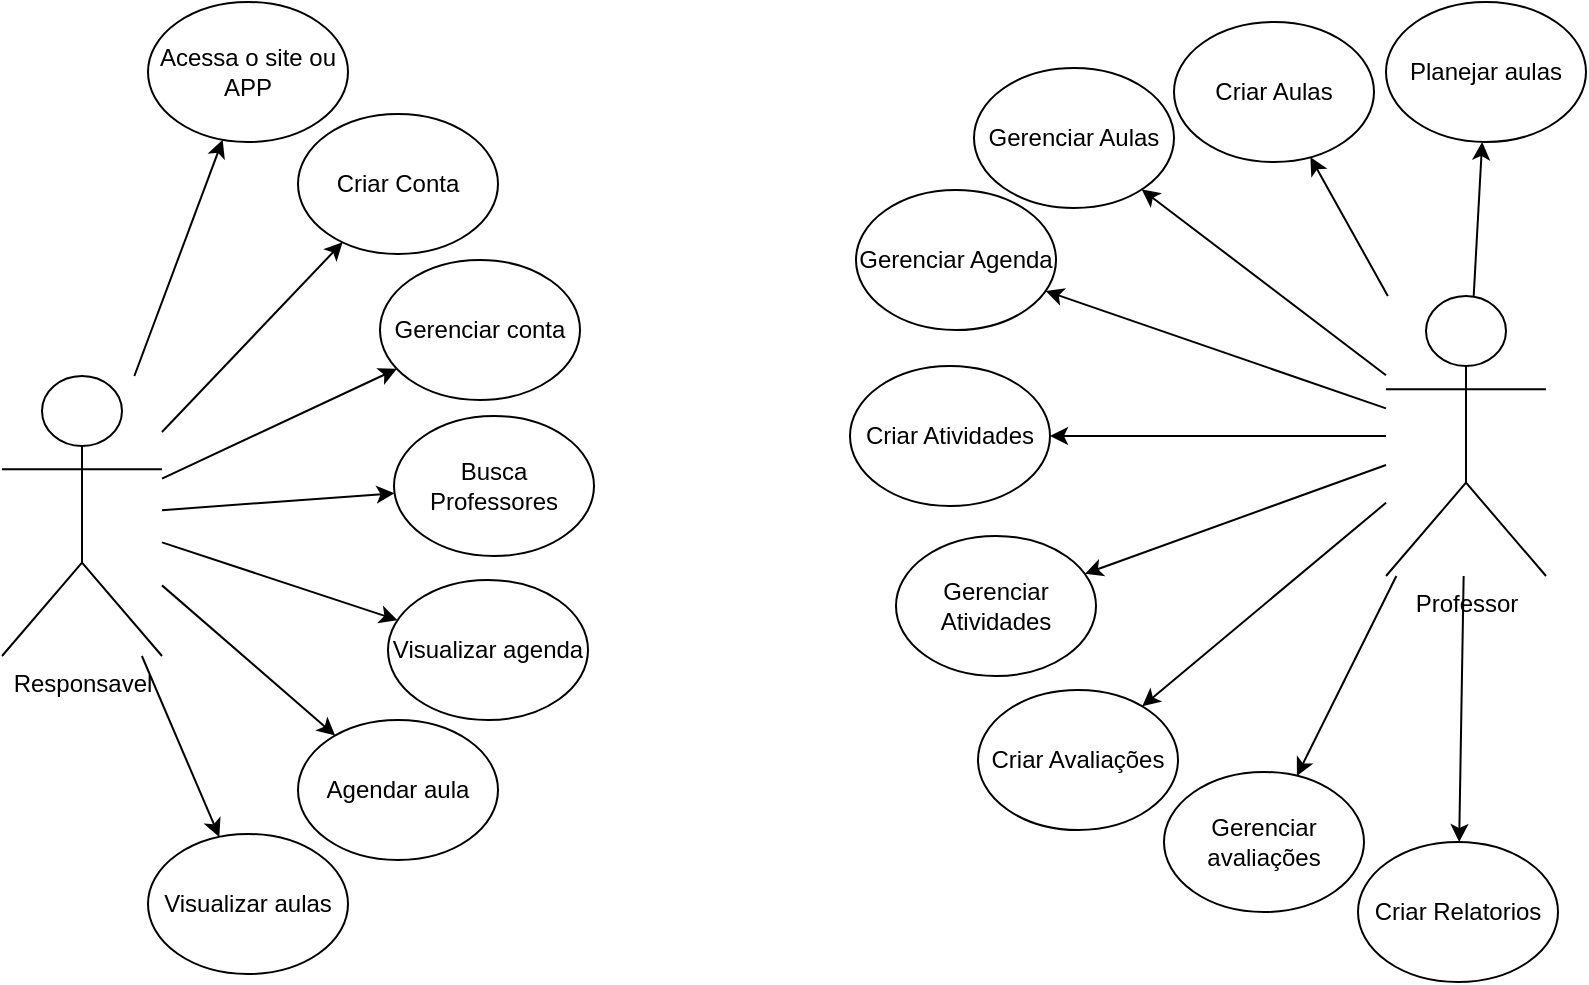 <mxfile version="26.2.12" pages="2">
  <diagram name="Página-1" id="_fJPHz3GEHOpVOtCrLtM">
    <mxGraphModel dx="1108" dy="609" grid="0" gridSize="10" guides="1" tooltips="1" connect="1" arrows="1" fold="1" page="1" pageScale="1" pageWidth="827" pageHeight="1169" background="#ffffff" math="0" shadow="0">
      <root>
        <mxCell id="0" />
        <mxCell id="1" parent="0" />
        <mxCell id="9yZYR11vGM9fc_dX3TNe-1" value="Responsavel" style="shape=umlActor;verticalLabelPosition=bottom;verticalAlign=top;html=1;outlineConnect=0;" parent="1" vertex="1">
          <mxGeometry x="14" y="215" width="80" height="140" as="geometry" />
        </mxCell>
        <mxCell id="9yZYR11vGM9fc_dX3TNe-2" value="Criar Conta" style="ellipse;whiteSpace=wrap;html=1;" parent="1" vertex="1">
          <mxGeometry x="162" y="84" width="100" height="70" as="geometry" />
        </mxCell>
        <mxCell id="9yZYR11vGM9fc_dX3TNe-3" value="Gerenciar conta" style="ellipse;whiteSpace=wrap;html=1;" parent="1" vertex="1">
          <mxGeometry x="203" y="157" width="100" height="70" as="geometry" />
        </mxCell>
        <mxCell id="9yZYR11vGM9fc_dX3TNe-4" value="Visualizar agenda" style="ellipse;whiteSpace=wrap;html=1;" parent="1" vertex="1">
          <mxGeometry x="207" y="317" width="100" height="70" as="geometry" />
        </mxCell>
        <mxCell id="9yZYR11vGM9fc_dX3TNe-5" value="Agendar aula" style="ellipse;whiteSpace=wrap;html=1;" parent="1" vertex="1">
          <mxGeometry x="162" y="387" width="100" height="70" as="geometry" />
        </mxCell>
        <mxCell id="9yZYR11vGM9fc_dX3TNe-6" value="Visualizar aulas" style="ellipse;whiteSpace=wrap;html=1;" parent="1" vertex="1">
          <mxGeometry x="87" y="444" width="100" height="70" as="geometry" />
        </mxCell>
        <mxCell id="9yZYR11vGM9fc_dX3TNe-8" value="" style="endArrow=classic;html=1;rounded=0;" parent="1" source="9yZYR11vGM9fc_dX3TNe-1" target="9yZYR11vGM9fc_dX3TNe-2" edge="1">
          <mxGeometry width="50" height="50" relative="1" as="geometry">
            <mxPoint x="408" y="304" as="sourcePoint" />
            <mxPoint x="458" y="254" as="targetPoint" />
          </mxGeometry>
        </mxCell>
        <mxCell id="9yZYR11vGM9fc_dX3TNe-9" value="" style="endArrow=classic;html=1;rounded=0;" parent="1" source="9yZYR11vGM9fc_dX3TNe-1" target="9yZYR11vGM9fc_dX3TNe-3" edge="1">
          <mxGeometry width="50" height="50" relative="1" as="geometry">
            <mxPoint x="138" y="253" as="sourcePoint" />
            <mxPoint x="287" y="114" as="targetPoint" />
          </mxGeometry>
        </mxCell>
        <mxCell id="9yZYR11vGM9fc_dX3TNe-10" value="" style="endArrow=classic;html=1;rounded=0;" parent="1" source="9yZYR11vGM9fc_dX3TNe-1" target="9yZYR11vGM9fc_dX3TNe-4" edge="1">
          <mxGeometry width="50" height="50" relative="1" as="geometry">
            <mxPoint x="138" y="222" as="sourcePoint" />
            <mxPoint x="278" y="143" as="targetPoint" />
          </mxGeometry>
        </mxCell>
        <mxCell id="9yZYR11vGM9fc_dX3TNe-11" value="" style="endArrow=classic;html=1;rounded=0;" parent="1" source="9yZYR11vGM9fc_dX3TNe-1" target="9yZYR11vGM9fc_dX3TNe-5" edge="1">
          <mxGeometry width="50" height="50" relative="1" as="geometry">
            <mxPoint x="138" y="237" as="sourcePoint" />
            <mxPoint x="270" y="212" as="targetPoint" />
          </mxGeometry>
        </mxCell>
        <mxCell id="9yZYR11vGM9fc_dX3TNe-12" value="" style="endArrow=classic;html=1;rounded=0;" parent="1" source="9yZYR11vGM9fc_dX3TNe-1" target="9yZYR11vGM9fc_dX3TNe-6" edge="1">
          <mxGeometry width="50" height="50" relative="1" as="geometry">
            <mxPoint x="138" y="251" as="sourcePoint" />
            <mxPoint x="270" y="276" as="targetPoint" />
          </mxGeometry>
        </mxCell>
        <mxCell id="9yZYR11vGM9fc_dX3TNe-14" value="Professor" style="shape=umlActor;verticalLabelPosition=bottom;verticalAlign=top;html=1;outlineConnect=0;" parent="1" vertex="1">
          <mxGeometry x="706" y="175" width="80" height="140" as="geometry" />
        </mxCell>
        <mxCell id="9yZYR11vGM9fc_dX3TNe-15" value="Gerenciar Agenda" style="ellipse;whiteSpace=wrap;html=1;" parent="1" vertex="1">
          <mxGeometry x="441" y="122" width="100" height="70" as="geometry" />
        </mxCell>
        <mxCell id="9yZYR11vGM9fc_dX3TNe-16" value="Criar Aulas" style="ellipse;whiteSpace=wrap;html=1;" parent="1" vertex="1">
          <mxGeometry x="600" y="38" width="100" height="70" as="geometry" />
        </mxCell>
        <mxCell id="9yZYR11vGM9fc_dX3TNe-17" value="Gerenciar Aulas" style="ellipse;whiteSpace=wrap;html=1;" parent="1" vertex="1">
          <mxGeometry x="500" y="61" width="100" height="70" as="geometry" />
        </mxCell>
        <mxCell id="9yZYR11vGM9fc_dX3TNe-18" value="Criar Avaliações" style="ellipse;whiteSpace=wrap;html=1;" parent="1" vertex="1">
          <mxGeometry x="502" y="372" width="100" height="70" as="geometry" />
        </mxCell>
        <mxCell id="9yZYR11vGM9fc_dX3TNe-19" value="Gerenciar avaliações" style="ellipse;whiteSpace=wrap;html=1;" parent="1" vertex="1">
          <mxGeometry x="595" y="413" width="100" height="70" as="geometry" />
        </mxCell>
        <mxCell id="9yZYR11vGM9fc_dX3TNe-22" value="" style="endArrow=classic;html=1;rounded=0;" parent="1" source="9yZYR11vGM9fc_dX3TNe-14" target="9yZYR11vGM9fc_dX3TNe-15" edge="1">
          <mxGeometry width="50" height="50" relative="1" as="geometry">
            <mxPoint x="689" y="274.353" as="sourcePoint" />
            <mxPoint x="408" y="347" as="targetPoint" />
          </mxGeometry>
        </mxCell>
        <mxCell id="9yZYR11vGM9fc_dX3TNe-23" value="" style="endArrow=classic;html=1;rounded=0;" parent="1" source="9yZYR11vGM9fc_dX3TNe-14" target="9yZYR11vGM9fc_dX3TNe-16" edge="1">
          <mxGeometry width="50" height="50" relative="1" as="geometry">
            <mxPoint x="689" y="241.421" as="sourcePoint" />
            <mxPoint x="600.795" y="76.708" as="targetPoint" />
          </mxGeometry>
        </mxCell>
        <mxCell id="9yZYR11vGM9fc_dX3TNe-24" value="" style="endArrow=classic;html=1;rounded=0;" parent="1" source="9yZYR11vGM9fc_dX3TNe-14" target="9yZYR11vGM9fc_dX3TNe-17" edge="1">
          <mxGeometry width="50" height="50" relative="1" as="geometry">
            <mxPoint x="689" y="261.715" as="sourcePoint" />
            <mxPoint x="504" y="355" as="targetPoint" />
          </mxGeometry>
        </mxCell>
        <mxCell id="9yZYR11vGM9fc_dX3TNe-25" value="" style="endArrow=classic;html=1;rounded=0;" parent="1" source="9yZYR11vGM9fc_dX3TNe-14" target="9yZYR11vGM9fc_dX3TNe-18" edge="1">
          <mxGeometry width="50" height="50" relative="1" as="geometry">
            <mxPoint x="673" y="280" as="sourcePoint" />
            <mxPoint x="512" y="452" as="targetPoint" />
          </mxGeometry>
        </mxCell>
        <mxCell id="9yZYR11vGM9fc_dX3TNe-26" value="" style="endArrow=classic;html=1;rounded=0;" parent="1" source="9yZYR11vGM9fc_dX3TNe-14" target="9yZYR11vGM9fc_dX3TNe-19" edge="1">
          <mxGeometry width="50" height="50" relative="1" as="geometry">
            <mxPoint x="673" y="294" as="sourcePoint" />
            <mxPoint x="507" y="530" as="targetPoint" />
          </mxGeometry>
        </mxCell>
        <mxCell id="9yZYR11vGM9fc_dX3TNe-40" value="Acessa o site ou APP" style="ellipse;whiteSpace=wrap;html=1;" parent="1" vertex="1">
          <mxGeometry x="87" y="28" width="100" height="70" as="geometry" />
        </mxCell>
        <mxCell id="9yZYR11vGM9fc_dX3TNe-41" value="Busca Professores" style="ellipse;whiteSpace=wrap;html=1;" parent="1" vertex="1">
          <mxGeometry x="210" y="235" width="100" height="70" as="geometry" />
        </mxCell>
        <mxCell id="9yZYR11vGM9fc_dX3TNe-43" value="" style="endArrow=classic;html=1;rounded=0;" parent="1" source="9yZYR11vGM9fc_dX3TNe-1" target="9yZYR11vGM9fc_dX3TNe-40" edge="1">
          <mxGeometry width="50" height="50" relative="1" as="geometry">
            <mxPoint x="118" y="199" as="sourcePoint" />
            <mxPoint x="274" y="139" as="targetPoint" />
          </mxGeometry>
        </mxCell>
        <mxCell id="9yZYR11vGM9fc_dX3TNe-44" value="" style="endArrow=classic;html=1;rounded=0;" parent="1" source="9yZYR11vGM9fc_dX3TNe-1" target="9yZYR11vGM9fc_dX3TNe-41" edge="1">
          <mxGeometry width="50" height="50" relative="1" as="geometry">
            <mxPoint x="118" y="212" as="sourcePoint" />
            <mxPoint x="268" y="206" as="targetPoint" />
          </mxGeometry>
        </mxCell>
        <mxCell id="9yZYR11vGM9fc_dX3TNe-45" value="Planejar aulas" style="ellipse;whiteSpace=wrap;html=1;" parent="1" vertex="1">
          <mxGeometry x="706" y="28" width="100" height="70" as="geometry" />
        </mxCell>
        <mxCell id="9yZYR11vGM9fc_dX3TNe-46" value="" style="endArrow=classic;html=1;rounded=0;" parent="1" source="9yZYR11vGM9fc_dX3TNe-14" target="9yZYR11vGM9fc_dX3TNe-45" edge="1">
          <mxGeometry width="50" height="50" relative="1" as="geometry">
            <mxPoint x="696.644" y="207" as="sourcePoint" />
            <mxPoint x="490" y="149" as="targetPoint" />
          </mxGeometry>
        </mxCell>
        <mxCell id="7_Nrnhu5CNB86rlzcJkG-32" value="Criar Relatorios" style="ellipse;whiteSpace=wrap;html=1;" parent="1" vertex="1">
          <mxGeometry x="692" y="448" width="100" height="70" as="geometry" />
        </mxCell>
        <mxCell id="7_Nrnhu5CNB86rlzcJkG-33" value="" style="endArrow=classic;html=1;rounded=0;" parent="1" source="9yZYR11vGM9fc_dX3TNe-14" target="7_Nrnhu5CNB86rlzcJkG-32" edge="1">
          <mxGeometry width="50" height="50" relative="1" as="geometry">
            <mxPoint x="450" y="352" as="sourcePoint" />
            <mxPoint x="500" y="302" as="targetPoint" />
          </mxGeometry>
        </mxCell>
        <mxCell id="7_Nrnhu5CNB86rlzcJkG-34" value="Criar Atividades" style="ellipse;whiteSpace=wrap;html=1;" parent="1" vertex="1">
          <mxGeometry x="438" y="210" width="100" height="70" as="geometry" />
        </mxCell>
        <mxCell id="7_Nrnhu5CNB86rlzcJkG-35" value="Gerenciar Atividades" style="ellipse;whiteSpace=wrap;html=1;" parent="1" vertex="1">
          <mxGeometry x="461" y="295" width="100" height="70" as="geometry" />
        </mxCell>
        <mxCell id="7_Nrnhu5CNB86rlzcJkG-36" value="" style="endArrow=classic;html=1;rounded=0;" parent="1" source="9yZYR11vGM9fc_dX3TNe-14" target="7_Nrnhu5CNB86rlzcJkG-34" edge="1">
          <mxGeometry width="50" height="50" relative="1" as="geometry">
            <mxPoint x="733" y="279" as="sourcePoint" />
            <mxPoint x="517" y="271" as="targetPoint" />
          </mxGeometry>
        </mxCell>
        <mxCell id="7_Nrnhu5CNB86rlzcJkG-37" value="" style="endArrow=classic;html=1;rounded=0;" parent="1" source="9yZYR11vGM9fc_dX3TNe-14" target="7_Nrnhu5CNB86rlzcJkG-35" edge="1">
          <mxGeometry width="50" height="50" relative="1" as="geometry">
            <mxPoint x="733" y="292" as="sourcePoint" />
            <mxPoint x="540" y="345" as="targetPoint" />
          </mxGeometry>
        </mxCell>
      </root>
    </mxGraphModel>
  </diagram>
  <diagram id="2BSJKS9z5nhsrYdNgn_e" name="Página-2">
    <mxGraphModel grid="1" page="1" gridSize="10" guides="1" tooltips="1" connect="1" arrows="1" fold="1" pageScale="1" pageWidth="827" pageHeight="1169" math="0" shadow="0">
      <root>
        <mxCell id="0" />
        <mxCell id="1" parent="0" />
        <mxCell id="wfWB5LcrSD44TqHUh2Qr-1" value="Aluno" style="shape=umlActor;verticalLabelPosition=bottom;verticalAlign=top;html=1;outlineConnect=0;" vertex="1" parent="1">
          <mxGeometry x="720" y="150" width="80" height="140" as="geometry" />
        </mxCell>
        <mxCell id="wfWB5LcrSD44TqHUh2Qr-2" value="Gerenciar Agenda" style="ellipse;whiteSpace=wrap;html=1;" vertex="1" parent="1">
          <mxGeometry x="470" y="220" width="90" height="60" as="geometry" />
        </mxCell>
        <mxCell id="wfWB5LcrSD44TqHUh2Qr-3" value="Criar Aulas" style="ellipse;whiteSpace=wrap;html=1;" vertex="1" parent="1">
          <mxGeometry x="470" y="40" width="90" height="60" as="geometry" />
        </mxCell>
        <mxCell id="wfWB5LcrSD44TqHUh2Qr-4" value="Gerenciar Aulas" style="ellipse;whiteSpace=wrap;html=1;" vertex="1" parent="1">
          <mxGeometry x="470" y="120" width="90" height="60" as="geometry" />
        </mxCell>
        <mxCell id="wfWB5LcrSD44TqHUh2Qr-5" value="Criar Avaliações" style="ellipse;whiteSpace=wrap;html=1;" vertex="1" parent="1">
          <mxGeometry x="470" y="300" width="90" height="60" as="geometry" />
        </mxCell>
        <mxCell id="wfWB5LcrSD44TqHUh2Qr-6" value="Gerenciar avaliações" style="ellipse;whiteSpace=wrap;html=1;" vertex="1" parent="1">
          <mxGeometry x="470" y="380" width="90" height="60" as="geometry" />
        </mxCell>
        <mxCell id="wfWB5LcrSD44TqHUh2Qr-7" value="" style="endArrow=classic;html=1;rounded=0;" edge="1" parent="1" source="wfWB5LcrSD44TqHUh2Qr-1" target="wfWB5LcrSD44TqHUh2Qr-2">
          <mxGeometry width="50" height="50" relative="1" as="geometry">
            <mxPoint x="430" y="380" as="sourcePoint" />
            <mxPoint x="480" y="330" as="targetPoint" />
          </mxGeometry>
        </mxCell>
        <mxCell id="wfWB5LcrSD44TqHUh2Qr-8" value="" style="endArrow=classic;html=1;rounded=0;" edge="1" parent="1" source="wfWB5LcrSD44TqHUh2Qr-1" target="wfWB5LcrSD44TqHUh2Qr-3">
          <mxGeometry width="50" height="50" relative="1" as="geometry">
            <mxPoint x="730" y="214" as="sourcePoint" />
            <mxPoint x="585" y="266" as="targetPoint" />
          </mxGeometry>
        </mxCell>
        <mxCell id="wfWB5LcrSD44TqHUh2Qr-9" value="" style="endArrow=classic;html=1;rounded=0;" edge="1" parent="1" source="wfWB5LcrSD44TqHUh2Qr-1" target="wfWB5LcrSD44TqHUh2Qr-4">
          <mxGeometry width="50" height="50" relative="1" as="geometry">
            <mxPoint x="730" y="228" as="sourcePoint" />
            <mxPoint x="576" y="338" as="targetPoint" />
          </mxGeometry>
        </mxCell>
        <mxCell id="wfWB5LcrSD44TqHUh2Qr-10" value="" style="endArrow=classic;html=1;rounded=0;" edge="1" parent="1" source="wfWB5LcrSD44TqHUh2Qr-1" target="wfWB5LcrSD44TqHUh2Qr-5">
          <mxGeometry width="50" height="50" relative="1" as="geometry">
            <mxPoint x="730" y="243" as="sourcePoint" />
            <mxPoint x="569" y="415" as="targetPoint" />
          </mxGeometry>
        </mxCell>
        <mxCell id="wfWB5LcrSD44TqHUh2Qr-11" value="" style="endArrow=classic;html=1;rounded=0;" edge="1" parent="1" source="wfWB5LcrSD44TqHUh2Qr-1" target="wfWB5LcrSD44TqHUh2Qr-6">
          <mxGeometry width="50" height="50" relative="1" as="geometry">
            <mxPoint x="730" y="257" as="sourcePoint" />
            <mxPoint x="564" y="493" as="targetPoint" />
          </mxGeometry>
        </mxCell>
      </root>
    </mxGraphModel>
  </diagram>
</mxfile>
